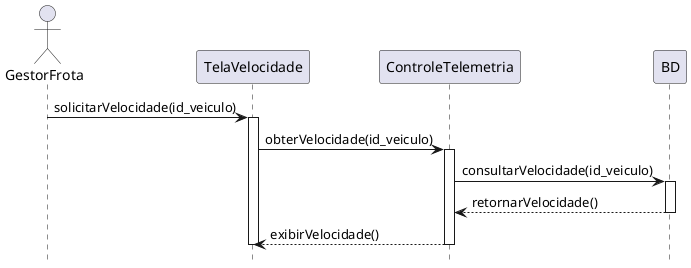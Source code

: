 @startuml "Saber a Velocidade do Veículo"
hide footbox

actor GestorFrota as gestor_ator
participant TelaVelocidade as tela_velocidade
participant ControleTelemetria as controle_telemetria
participant BD as bd

gestor_ator -> tela_velocidade: solicitarVelocidade(id_veiculo)
activate tela_velocidade

tela_velocidade -> controle_telemetria: obterVelocidade(id_veiculo)
activate controle_telemetria

controle_telemetria -> bd: consultarVelocidade(id_veiculo)
activate bd

bd --> controle_telemetria: retornarVelocidade()
deactivate bd

controle_telemetria --> tela_velocidade: exibirVelocidade()
deactivate controle_telemetria

deactivate tela_velocidade
@enduml